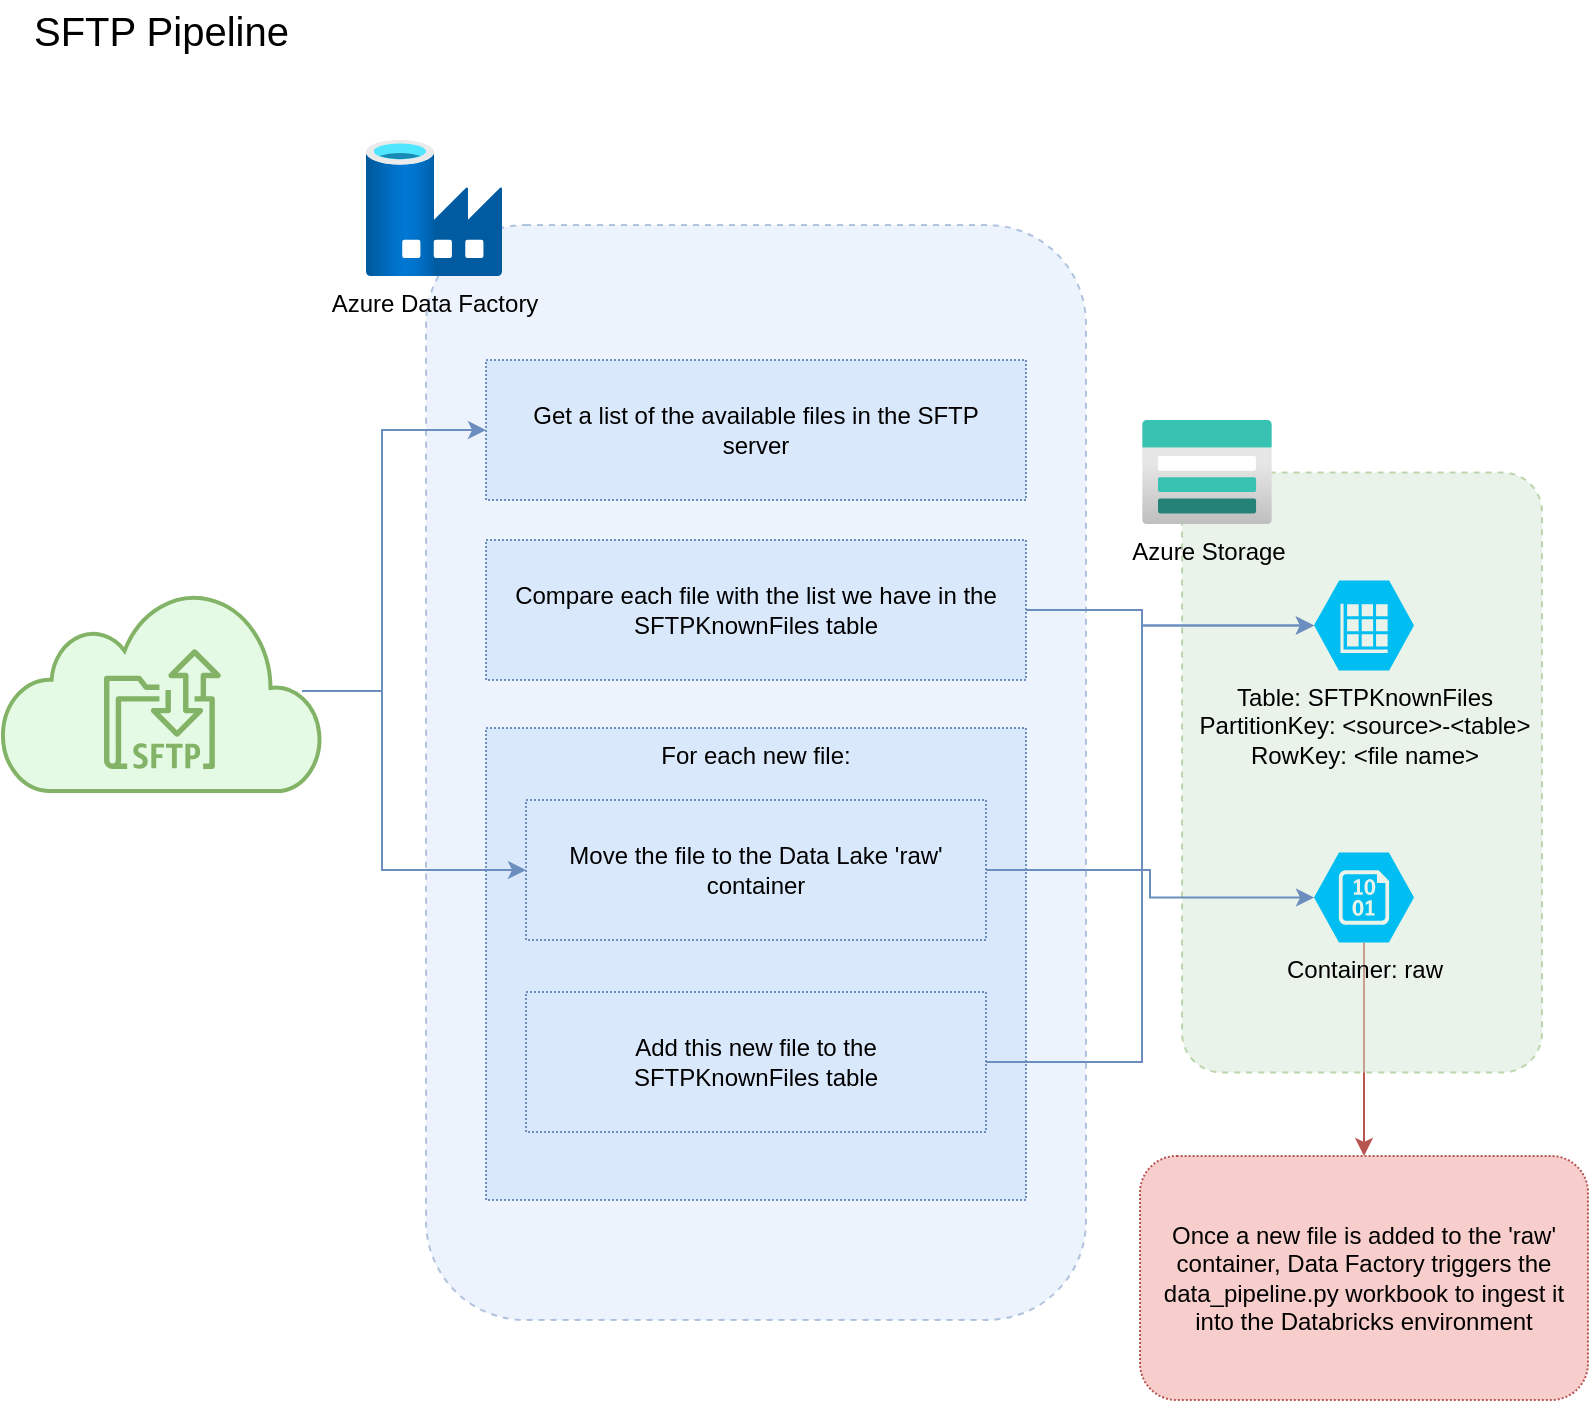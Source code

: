 <mxfile version="15.3.7" type="onedrive"><diagram id="YDA7Y8CotPWjQxFqY6zX" name="Page-1"><mxGraphModel dx="2062" dy="1122" grid="1" gridSize="10" guides="1" tooltips="1" connect="1" arrows="1" fold="1" page="1" pageScale="1" pageWidth="827" pageHeight="1169" math="0" shadow="0"><root><mxCell id="0"/><mxCell id="1" parent="0"/><mxCell id="Iw7Fh5GcyafSuEnOW7Nu-21" style="edgeStyle=orthogonalEdgeStyle;rounded=0;orthogonalLoop=1;jettySize=auto;html=1;fillColor=#f8cecc;strokeColor=#b85450;" edge="1" parent="1" source="Iw7Fh5GcyafSuEnOW7Nu-2" target="Iw7Fh5GcyafSuEnOW7Nu-20"><mxGeometry relative="1" as="geometry"/></mxCell><mxCell id="Iw7Fh5GcyafSuEnOW7Nu-4" value="" style="html=1;verticalLabelPosition=bottom;align=center;labelBackgroundColor=#ffffff;verticalAlign=top;strokeWidth=2;strokeColor=#82b366;shadow=0;dashed=0;shape=mxgraph.ios7.icons.cloud;dashPattern=1 1;fillColor=#E5FAE4;" vertex="1" parent="1"><mxGeometry x="26" y="325.5" width="160" height="100" as="geometry"/></mxCell><mxCell id="MXDqxkIG1y45YXVtHiji-16" value="" style="rounded=1;whiteSpace=wrap;html=1;labelBackgroundColor=none;arcSize=11;strokeColor=#82b366;fillColor=#d5e8d4;dashed=1;opacity=50;" parent="1" vertex="1"><mxGeometry x="616" y="266.25" width="180" height="300" as="geometry"/></mxCell><mxCell id="MXDqxkIG1y45YXVtHiji-8" value="" style="rounded=1;whiteSpace=wrap;html=1;dashed=1;strokeColor=#6c8ebf;opacity=50;fillColor=#dae8fc;" parent="1" vertex="1"><mxGeometry x="238" y="142.5" width="330" height="547.5" as="geometry"/></mxCell><mxCell id="RUAeyJDek3EQoAK1BSgl-6" value="Azure Data Factory" style="aspect=fixed;html=1;points=[];align=center;image;fontSize=12;image=img/lib/azure2/databases/Data_Factory.svg;labelBackgroundColor=none;" parent="1" vertex="1"><mxGeometry x="208" y="100" width="68" height="68" as="geometry"/></mxCell><mxCell id="RUAeyJDek3EQoAK1BSgl-4" value="Azure Storage" style="aspect=fixed;html=1;points=[];align=center;image;fontSize=12;image=img/lib/azure2/storage/Storage_Accounts.svg;labelBackgroundColor=none;" parent="1" vertex="1"><mxGeometry x="596" y="240" width="65" height="52" as="geometry"/></mxCell><mxCell id="MXDqxkIG1y45YXVtHiji-55" value="SFTP Pipeline" style="text;html=1;resizable=0;autosize=1;align=left;verticalAlign=middle;points=[];fillColor=none;strokeColor=none;rounded=0;dashed=1;labelBackgroundColor=none;fontSize=20;" parent="1" vertex="1"><mxGeometry x="40" y="30" width="140" height="30" as="geometry"/></mxCell><mxCell id="Iw7Fh5GcyafSuEnOW7Nu-1" value="Table: SFTPKnownFiles&lt;br&gt;PartitionKey: &amp;lt;source&amp;gt;-&amp;lt;table&amp;gt;&lt;br&gt;RowKey: &amp;lt;file name&amp;gt;" style="verticalLabelPosition=bottom;html=1;verticalAlign=top;align=center;strokeColor=none;fillColor=#00BEF2;shape=mxgraph.azure.storage_table;dashed=1;dashPattern=1 1;labelBackgroundColor=none;" vertex="1" parent="1"><mxGeometry x="682" y="320.25" width="50" height="45" as="geometry"/></mxCell><mxCell id="Iw7Fh5GcyafSuEnOW7Nu-2" value="Container: raw" style="verticalLabelPosition=bottom;html=1;verticalAlign=top;align=center;strokeColor=none;fillColor=#00BEF2;shape=mxgraph.azure.storage_blob;dashed=1;dashPattern=1 1;labelBackgroundColor=none;" vertex="1" parent="1"><mxGeometry x="682" y="456.25" width="50" height="45" as="geometry"/></mxCell><mxCell id="Iw7Fh5GcyafSuEnOW7Nu-3" value="" style="sketch=0;outlineConnect=0;fontColor=#232F3E;gradientColor=none;fillColor=#82B366;strokeColor=none;dashed=0;verticalLabelPosition=bottom;verticalAlign=top;align=center;html=1;fontSize=12;fontStyle=0;aspect=fixed;shape=mxgraph.aws4.transfer_for_sftp_resource;dashPattern=1 1;labelBackgroundColor=none;" vertex="1" parent="1"><mxGeometry x="77" y="354.5" width="58.46" height="60" as="geometry"/></mxCell><mxCell id="Iw7Fh5GcyafSuEnOW7Nu-6" value="Get a list of the available files in the SFTP server" style="rounded=0;whiteSpace=wrap;html=1;dashed=1;dashPattern=1 1;labelBackgroundColor=none;fillColor=#dae8fc;strokeColor=#6c8ebf;spacingLeft=5;spacingRight=5;" vertex="1" parent="1"><mxGeometry x="268" y="210" width="270" height="70" as="geometry"/></mxCell><mxCell id="Iw7Fh5GcyafSuEnOW7Nu-16" style="edgeStyle=orthogonalEdgeStyle;rounded=0;orthogonalLoop=1;jettySize=auto;html=1;entryX=0;entryY=0.5;entryDx=0;entryDy=0;entryPerimeter=0;fillColor=#dae8fc;strokeColor=#6c8ebf;" edge="1" parent="1" source="Iw7Fh5GcyafSuEnOW7Nu-7" target="Iw7Fh5GcyafSuEnOW7Nu-1"><mxGeometry relative="1" as="geometry"><Array as="points"><mxPoint x="596" y="335"/><mxPoint x="596" y="343"/></Array></mxGeometry></mxCell><mxCell id="Iw7Fh5GcyafSuEnOW7Nu-7" value="Compare each file with the list we have in the SFTPKnownFiles table" style="rounded=0;whiteSpace=wrap;html=1;dashed=1;dashPattern=1 1;labelBackgroundColor=none;fillColor=#dae8fc;strokeColor=#6c8ebf;spacingLeft=5;spacingRight=5;" vertex="1" parent="1"><mxGeometry x="268" y="300" width="270" height="70" as="geometry"/></mxCell><mxCell id="Iw7Fh5GcyafSuEnOW7Nu-9" value="For each new file:" style="rounded=0;whiteSpace=wrap;html=1;dashed=1;dashPattern=1 1;labelBackgroundColor=none;fillColor=#dae8fc;strokeColor=#6c8ebf;spacingLeft=5;spacingRight=5;verticalAlign=top;" vertex="1" parent="1"><mxGeometry x="268" y="394" width="270" height="236" as="geometry"/></mxCell><mxCell id="Iw7Fh5GcyafSuEnOW7Nu-14" style="edgeStyle=orthogonalEdgeStyle;rounded=0;orthogonalLoop=1;jettySize=auto;html=1;exitX=1;exitY=0.5;exitDx=0;exitDy=0;entryX=0;entryY=0.5;entryDx=0;entryDy=0;entryPerimeter=0;fillColor=#dae8fc;strokeColor=#6c8ebf;" edge="1" parent="1" source="Iw7Fh5GcyafSuEnOW7Nu-10" target="Iw7Fh5GcyafSuEnOW7Nu-2"><mxGeometry relative="1" as="geometry"/></mxCell><mxCell id="Iw7Fh5GcyafSuEnOW7Nu-10" value="Move the file to the Data Lake 'raw' container" style="rounded=0;whiteSpace=wrap;html=1;dashed=1;dashPattern=1 1;labelBackgroundColor=none;fillColor=#dae8fc;strokeColor=#6c8ebf;spacingLeft=5;spacingRight=5;" vertex="1" parent="1"><mxGeometry x="288" y="430" width="230" height="70" as="geometry"/></mxCell><mxCell id="Iw7Fh5GcyafSuEnOW7Nu-15" style="edgeStyle=orthogonalEdgeStyle;rounded=0;orthogonalLoop=1;jettySize=auto;html=1;entryX=0;entryY=0.5;entryDx=0;entryDy=0;entryPerimeter=0;fillColor=#dae8fc;strokeColor=#6c8ebf;" edge="1" parent="1" source="Iw7Fh5GcyafSuEnOW7Nu-11" target="Iw7Fh5GcyafSuEnOW7Nu-1"><mxGeometry relative="1" as="geometry"><Array as="points"><mxPoint x="596" y="561"/><mxPoint x="596" y="343"/></Array></mxGeometry></mxCell><mxCell id="Iw7Fh5GcyafSuEnOW7Nu-11" value="Add this new file to the &lt;br&gt;SFTPKnownFiles table" style="rounded=0;whiteSpace=wrap;html=1;dashed=1;dashPattern=1 1;labelBackgroundColor=none;fillColor=#dae8fc;strokeColor=#6c8ebf;spacingLeft=5;spacingRight=5;" vertex="1" parent="1"><mxGeometry x="288" y="526" width="230" height="70" as="geometry"/></mxCell><mxCell id="Iw7Fh5GcyafSuEnOW7Nu-18" style="edgeStyle=orthogonalEdgeStyle;rounded=0;orthogonalLoop=1;jettySize=auto;html=1;entryX=0;entryY=0.5;entryDx=0;entryDy=0;fillColor=#dae8fc;strokeColor=#6c8ebf;" edge="1" parent="1" target="Iw7Fh5GcyafSuEnOW7Nu-6"><mxGeometry relative="1" as="geometry"><mxPoint x="176" y="375.5" as="sourcePoint"/><Array as="points"><mxPoint x="216" y="376"/><mxPoint x="216" y="245"/></Array></mxGeometry></mxCell><mxCell id="Iw7Fh5GcyafSuEnOW7Nu-19" style="edgeStyle=orthogonalEdgeStyle;rounded=0;orthogonalLoop=1;jettySize=auto;html=1;entryX=0;entryY=0.5;entryDx=0;entryDy=0;fillColor=#dae8fc;strokeColor=#6c8ebf;" edge="1" parent="1" target="Iw7Fh5GcyafSuEnOW7Nu-10"><mxGeometry relative="1" as="geometry"><mxPoint x="176" y="375.5" as="sourcePoint"/><Array as="points"><mxPoint x="216" y="376"/><mxPoint x="216" y="465"/></Array></mxGeometry></mxCell><mxCell id="Iw7Fh5GcyafSuEnOW7Nu-20" value="Once a new file is added to the 'raw' container, Data Factory triggers the data_pipeline.py workbook to ingest it into the Databricks environment" style="rounded=1;whiteSpace=wrap;html=1;dashed=1;dashPattern=1 1;labelBackgroundColor=none;fillColor=#f8cecc;verticalAlign=middle;strokeColor=#b85450;spacingLeft=10;spacingRight=10;" vertex="1" parent="1"><mxGeometry x="595" y="608" width="224" height="122" as="geometry"/></mxCell></root></mxGraphModel></diagram></mxfile>